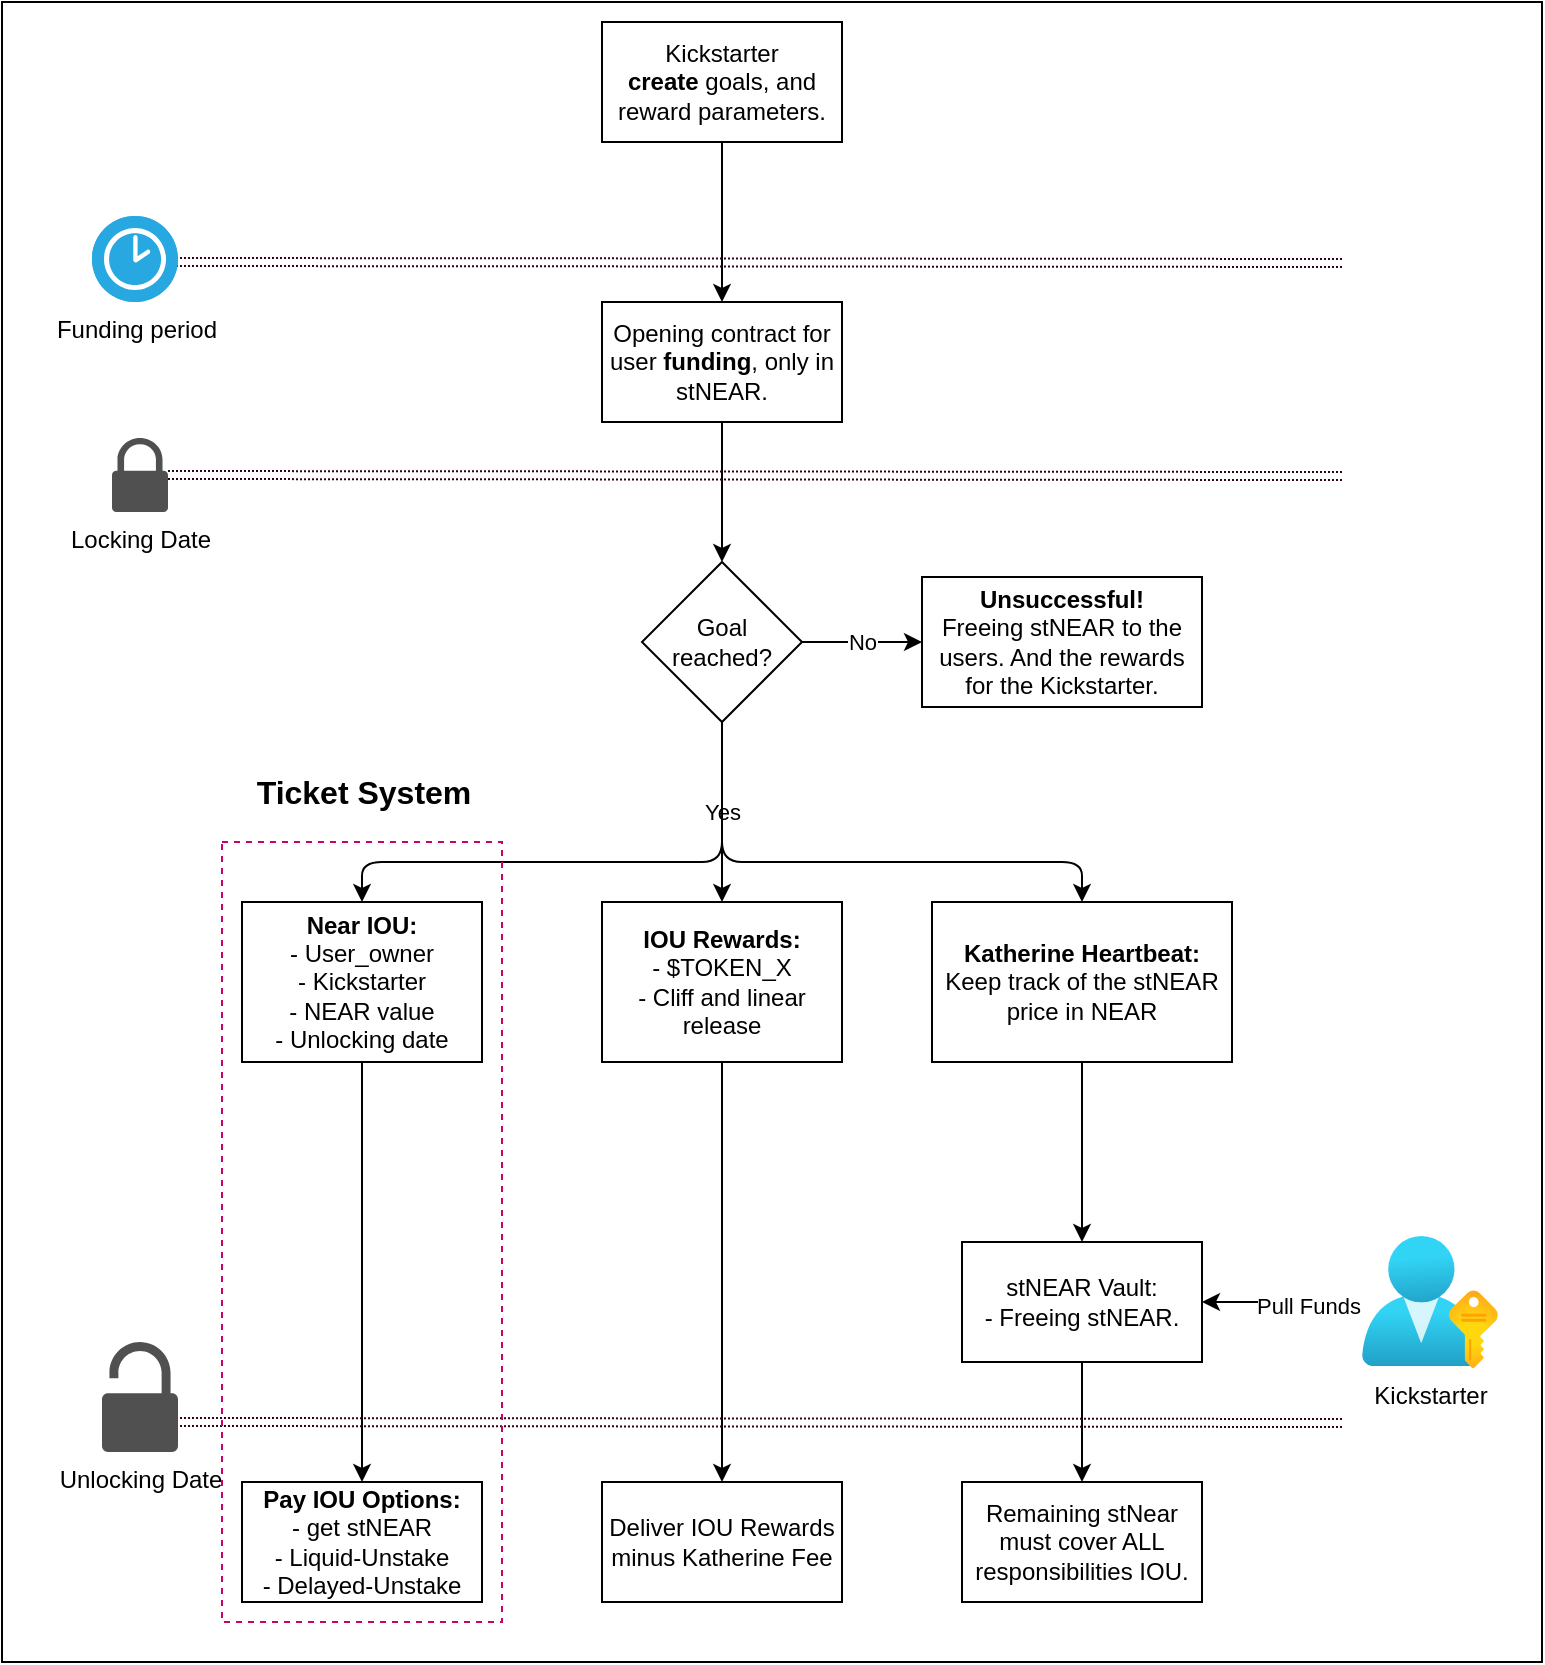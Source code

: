 <mxfile>
    <diagram id="bX7EOOADEytLh77N1e9f" name="Page-1">
        <mxGraphModel dx="1397" dy="1132" grid="1" gridSize="10" guides="1" tooltips="1" connect="1" arrows="1" fold="1" page="1" pageScale="1" pageWidth="850" pageHeight="1100" math="0" shadow="0">
            <root>
                <mxCell id="0"/>
                <mxCell id="1" parent="0"/>
                <mxCell id="127" value="" style="rounded=0;whiteSpace=wrap;html=1;fillColor=#FFFFFF;" vertex="1" parent="1">
                    <mxGeometry x="20" y="40" width="770" height="830" as="geometry"/>
                </mxCell>
                <mxCell id="7" value="" style="edgeStyle=none;html=1;strokeColor=#000000;" parent="1" source="3" target="6" edge="1">
                    <mxGeometry relative="1" as="geometry"/>
                </mxCell>
                <mxCell id="3" value="&lt;font color=&quot;#000000&quot;&gt;Opening contract for user&amp;nbsp;&lt;b&gt;funding&lt;/b&gt;, only in stNEAR.&lt;/font&gt;" style="whiteSpace=wrap;html=1;fillColor=#FFFFFF;strokeColor=#000000;" parent="1" vertex="1">
                    <mxGeometry x="320" y="190" width="120" height="60" as="geometry"/>
                </mxCell>
                <mxCell id="9" value="&lt;font color=&quot;#000000&quot; style=&quot;background-color: rgb(255 , 255 , 255)&quot;&gt;No&lt;/font&gt;" style="edgeStyle=none;html=1;strokeColor=#000000;" parent="1" source="6" target="8" edge="1">
                    <mxGeometry relative="1" as="geometry"/>
                </mxCell>
                <mxCell id="11" value="&lt;font color=&quot;#000000&quot; style=&quot;background-color: rgb(255 , 255 , 255)&quot;&gt;Yes&lt;/font&gt;" style="edgeStyle=none;html=1;strokeColor=#000000;" parent="1" source="6" target="10" edge="1">
                    <mxGeometry relative="1" as="geometry"/>
                </mxCell>
                <mxCell id="13" value="" style="edgeStyle=none;html=1;entryX=0.5;entryY=0;entryDx=0;entryDy=0;strokeColor=#000000;" parent="1" source="6" target="12" edge="1">
                    <mxGeometry relative="1" as="geometry">
                        <mxPoint x="200" y="440" as="targetPoint"/>
                        <Array as="points">
                            <mxPoint x="380" y="470"/>
                            <mxPoint x="200" y="470"/>
                        </Array>
                    </mxGeometry>
                </mxCell>
                <mxCell id="15" value="" style="edgeStyle=none;html=1;entryX=0.5;entryY=0;entryDx=0;entryDy=0;strokeColor=#000000;" parent="1" source="6" target="14" edge="1">
                    <mxGeometry relative="1" as="geometry">
                        <Array as="points">
                            <mxPoint x="380" y="470"/>
                            <mxPoint x="560" y="470"/>
                        </Array>
                    </mxGeometry>
                </mxCell>
                <mxCell id="6" value="&lt;font color=&quot;#000000&quot;&gt;Goal reached?&lt;/font&gt;" style="rhombus;whiteSpace=wrap;html=1;fillColor=#FFFFFF;strokeColor=#000000;" parent="1" vertex="1">
                    <mxGeometry x="340" y="320" width="80" height="80" as="geometry"/>
                </mxCell>
                <mxCell id="8" value="&lt;font color=&quot;#000000&quot; style=&quot;background-color: rgb(255 , 255 , 255)&quot;&gt;&lt;b&gt;Unsuccessful!&lt;br&gt;&lt;/b&gt;Freeing stNEAR to the users. And the rewards for the Kickstarter.&lt;/font&gt;" style="whiteSpace=wrap;html=1;strokeColor=#000000;fillColor=#FFFFFF;" parent="1" vertex="1">
                    <mxGeometry x="480" y="327.5" width="140" height="65" as="geometry"/>
                </mxCell>
                <mxCell id="32" value="" style="edgeStyle=none;html=1;strokeColor=#000000;" parent="1" source="10" target="31" edge="1">
                    <mxGeometry relative="1" as="geometry"/>
                </mxCell>
                <mxCell id="10" value="&lt;font color=&quot;#000000&quot;&gt;&lt;b&gt;IOU Rewards:&lt;/b&gt;&lt;br&gt;- $TOKEN_X&lt;br&gt;- Cliff and linear release&lt;/font&gt;" style="whiteSpace=wrap;html=1;fillColor=#FFFFFF;strokeColor=#000000;" parent="1" vertex="1">
                    <mxGeometry x="320" y="490" width="120" height="80" as="geometry"/>
                </mxCell>
                <mxCell id="30" value="" style="edgeStyle=none;html=1;strokeColor=#000000;" parent="1" source="12" target="29" edge="1">
                    <mxGeometry relative="1" as="geometry"/>
                </mxCell>
                <mxCell id="12" value="&lt;font color=&quot;#000000&quot; style=&quot;background-color: rgb(255 , 255 , 255)&quot;&gt;&lt;b&gt;Near IOU:&lt;/b&gt;&lt;br&gt;- User_owner&lt;br&gt;- Kickstarter&lt;br&gt;- NEAR value&lt;br&gt;- Unlocking date&lt;/font&gt;" style="whiteSpace=wrap;html=1;fillColor=#FFFFFF;strokeColor=#000000;" parent="1" vertex="1">
                    <mxGeometry x="140" y="490" width="120" height="80" as="geometry"/>
                </mxCell>
                <mxCell id="17" value="" style="edgeStyle=none;html=1;strokeColor=#000000;" parent="1" source="14" target="16" edge="1">
                    <mxGeometry relative="1" as="geometry"/>
                </mxCell>
                <mxCell id="14" value="&lt;font color=&quot;#000000&quot;&gt;&lt;b&gt;Katherine Heartbeat:&lt;br&gt;&lt;/b&gt;Keep track of the stNEAR price in NEAR&lt;/font&gt;" style="whiteSpace=wrap;html=1;fillColor=#FFFFFF;strokeColor=#000000;" parent="1" vertex="1">
                    <mxGeometry x="485" y="490" width="150" height="80" as="geometry"/>
                </mxCell>
                <mxCell id="34" value="" style="edgeStyle=none;html=1;strokeColor=#000000;" parent="1" source="16" target="33" edge="1">
                    <mxGeometry relative="1" as="geometry"/>
                </mxCell>
                <mxCell id="16" value="&lt;font color=&quot;#000000&quot;&gt;stNEAR Vault:&lt;br&gt;- Freeing stNEAR.&lt;/font&gt;" style="whiteSpace=wrap;html=1;fillColor=#FFFFFF;strokeColor=#000000;" parent="1" vertex="1">
                    <mxGeometry x="500" y="660" width="120" height="60" as="geometry"/>
                </mxCell>
                <mxCell id="22" value="" style="edgeStyle=none;html=1;strokeColor=#000000;" parent="1" source="18" target="16" edge="1">
                    <mxGeometry relative="1" as="geometry"/>
                </mxCell>
                <mxCell id="23" value="&lt;font color=&quot;#000000&quot; style=&quot;background-color: rgb(255 , 255 , 255)&quot;&gt;Pull Funds&lt;/font&gt;" style="edgeLabel;html=1;align=center;verticalAlign=middle;resizable=0;points=[];" parent="22" vertex="1" connectable="0">
                    <mxGeometry x="-0.327" y="2" relative="1" as="geometry">
                        <mxPoint as="offset"/>
                    </mxGeometry>
                </mxCell>
                <mxCell id="18" value="&lt;font color=&quot;#000000&quot; style=&quot;background-color: rgb(255 , 255 , 255)&quot;&gt;Kickstarter&lt;/font&gt;" style="aspect=fixed;html=1;points=[];align=center;image;fontSize=12;image=img/lib/azure2/azure_stack/User_Subscriptions.svg;" parent="1" vertex="1">
                    <mxGeometry x="700" y="657" width="68" height="66" as="geometry"/>
                </mxCell>
                <mxCell id="27" value="" style="edgeStyle=none;html=1;dashed=1;dashPattern=1 1;shape=link;strokeColor=#33001A;" parent="1" source="25" edge="1">
                    <mxGeometry relative="1" as="geometry">
                        <mxPoint x="690" y="277" as="targetPoint"/>
                    </mxGeometry>
                </mxCell>
                <mxCell id="25" value="&lt;font color=&quot;#000000&quot;&gt;Locking Date&lt;/font&gt;" style="sketch=0;pointerEvents=1;shadow=0;dashed=0;html=1;strokeColor=none;fillColor=#505050;labelPosition=center;verticalLabelPosition=bottom;verticalAlign=top;outlineConnect=0;align=center;shape=mxgraph.office.security.lock_protected;" parent="1" vertex="1">
                    <mxGeometry x="75" y="258" width="28" height="37" as="geometry"/>
                </mxCell>
                <mxCell id="28" value="" style="edgeStyle=none;html=1;dashed=1;dashPattern=1 1;shape=link;strokeColor=#33001A;" parent="1" edge="1">
                    <mxGeometry relative="1" as="geometry">
                        <mxPoint x="103" y="750.002" as="sourcePoint"/>
                        <mxPoint x="690" y="750.49" as="targetPoint"/>
                    </mxGeometry>
                </mxCell>
                <mxCell id="24" value="&lt;font color=&quot;#000000&quot; style=&quot;background-color: rgb(255 , 255 , 255)&quot;&gt;Unlocking Date&lt;/font&gt;" style="sketch=0;pointerEvents=1;shadow=0;dashed=0;html=1;strokeColor=none;fillColor=#505050;labelPosition=center;verticalLabelPosition=bottom;verticalAlign=top;outlineConnect=0;align=center;shape=mxgraph.office.security.lock_unprotected;" parent="1" vertex="1">
                    <mxGeometry x="70" y="710" width="38" height="55" as="geometry"/>
                </mxCell>
                <mxCell id="29" value="&lt;font color=&quot;#000000&quot;&gt;&lt;b&gt;Pay IOU Options:&lt;br&gt;&lt;/b&gt;- get stNEAR&lt;br&gt;- Liquid-Unstake&lt;br&gt;- Delayed-Unstake&lt;/font&gt;" style="whiteSpace=wrap;html=1;fillColor=#FFFFFF;strokeColor=#000000;" parent="1" vertex="1">
                    <mxGeometry x="140" y="780" width="120" height="60" as="geometry"/>
                </mxCell>
                <mxCell id="31" value="&lt;font color=&quot;#000000&quot;&gt;Deliver IOU Rewards minus Katherine Fee&lt;/font&gt;" style="whiteSpace=wrap;html=1;strokeColor=#000000;fillColor=#FFFFFF;" parent="1" vertex="1">
                    <mxGeometry x="320" y="780" width="120" height="60" as="geometry"/>
                </mxCell>
                <mxCell id="33" value="&lt;font color=&quot;#000000&quot;&gt;Remaining stNear must cover ALL responsibilities IOU.&lt;/font&gt;" style="whiteSpace=wrap;html=1;fillColor=#FFFFFF;strokeColor=#000000;" parent="1" vertex="1">
                    <mxGeometry x="500" y="780" width="120" height="60" as="geometry"/>
                </mxCell>
                <mxCell id="37" value="" style="edgeStyle=none;html=1;strokeColor=#000000;" parent="1" source="35" target="3" edge="1">
                    <mxGeometry relative="1" as="geometry"/>
                </mxCell>
                <mxCell id="35" value="&lt;font color=&quot;#000000&quot;&gt;Kickstarter &lt;b&gt;create&lt;/b&gt;&amp;nbsp;goals, and reward parameters.&lt;/font&gt;" style="whiteSpace=wrap;html=1;fillColor=#FFFFFF;strokeColor=#000000;" parent="1" vertex="1">
                    <mxGeometry x="320" y="50" width="120" height="60" as="geometry"/>
                </mxCell>
                <mxCell id="38" value="" style="edgeStyle=none;html=1;dashed=1;dashPattern=1 1;shape=link;strokeColor=#33001A;" parent="1" edge="1">
                    <mxGeometry relative="1" as="geometry">
                        <mxPoint x="690" y="170.49" as="targetPoint"/>
                        <mxPoint x="103" y="170.002" as="sourcePoint"/>
                    </mxGeometry>
                </mxCell>
                <mxCell id="40" value="&lt;font color=&quot;#000000&quot;&gt;Funding period&lt;/font&gt;" style="fillColor=#28A8E0;verticalLabelPosition=bottom;sketch=0;html=1;strokeColor=#ffffff;verticalAlign=top;align=center;points=[[0.145,0.145,0],[0.5,0,0],[0.855,0.145,0],[1,0.5,0],[0.855,0.855,0],[0.5,1,0],[0.145,0.855,0],[0,0.5,0]];pointerEvents=1;shape=mxgraph.cisco_safe.compositeIcon;bgIcon=ellipse;resIcon=mxgraph.cisco_safe.capability.time_synchronization;" parent="1" vertex="1">
                    <mxGeometry x="65" y="147" width="43" height="43" as="geometry"/>
                </mxCell>
                <mxCell id="123" value="" style="rounded=0;whiteSpace=wrap;html=1;fontSize=10;fontColor=#FFFFFF;fillColor=none;strokeColor=#CC0066;dashed=1;" parent="1" vertex="1">
                    <mxGeometry x="130" y="460" width="140" height="390" as="geometry"/>
                </mxCell>
                <mxCell id="126" value="&lt;font style=&quot;font-size: 16px&quot; color=&quot;#000000&quot;&gt;&lt;b&gt;Ticket System&lt;/b&gt;&lt;/font&gt;" style="text;html=1;strokeColor=none;fillColor=none;align=center;verticalAlign=middle;whiteSpace=wrap;rounded=0;" parent="1" vertex="1">
                    <mxGeometry x="91" y="420" width="220" height="30" as="geometry"/>
                </mxCell>
            </root>
        </mxGraphModel>
    </diagram>
</mxfile>